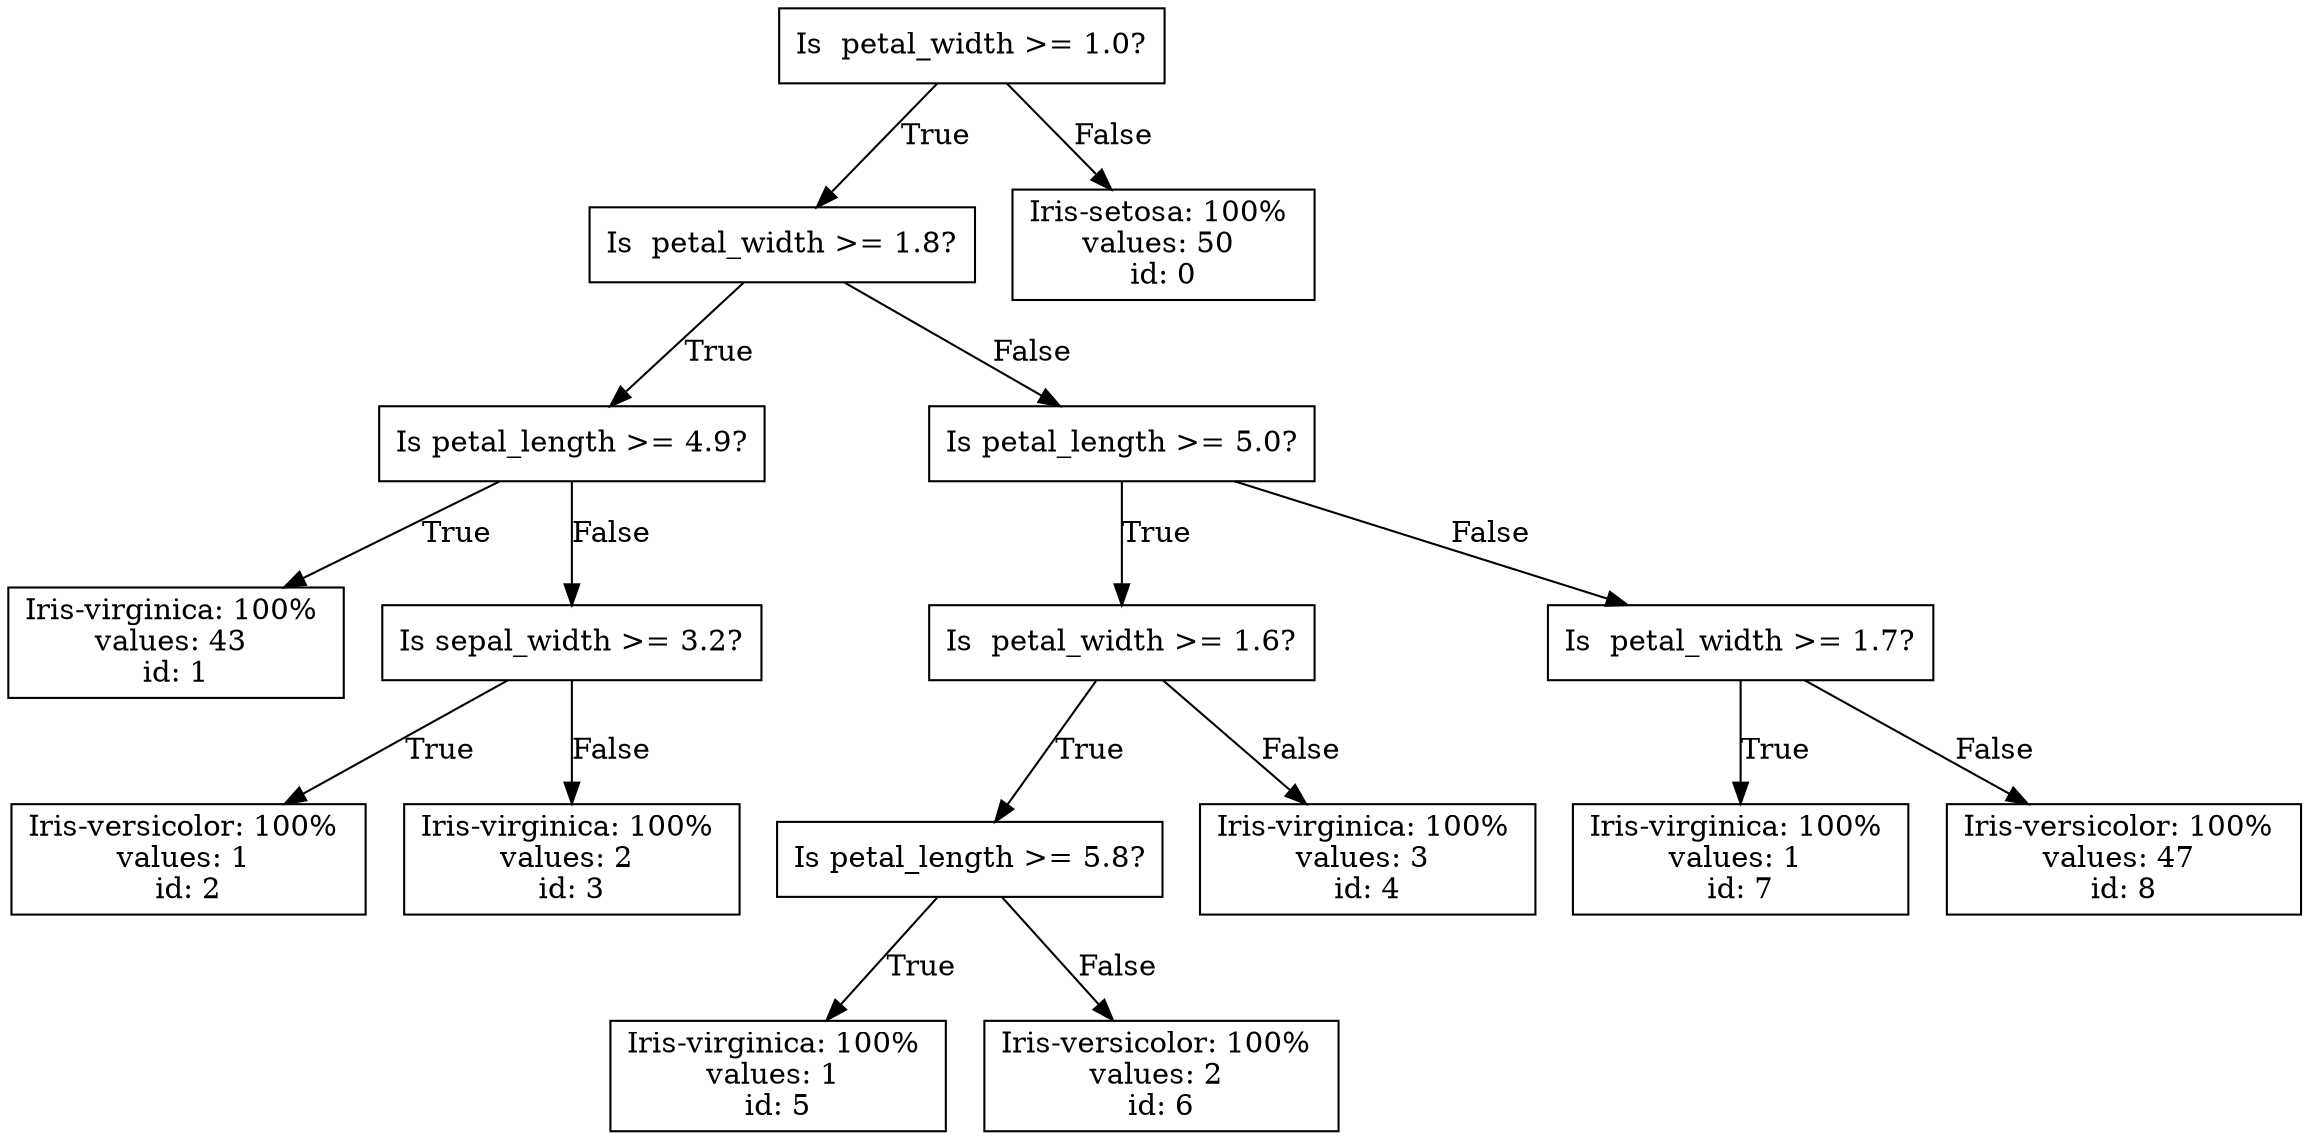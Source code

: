 digraph {
   "Is  petal_width >= 1.0?" [shape=box];
   "Is  petal_width >= 1.0?" -> "Is  petal_width >= 1.8?"[label="True"];
   "Is  petal_width >= 1.0?" -> "Iris-setosa: 100% \nvalues: 50 \nid: 0"[label="False"];
   "Iris-setosa: 100% \nvalues: 50 \nid: 0" [shape=box];
   "Is  petal_width >= 1.8?" [shape=box];
   "Is  petal_width >= 1.8?" -> "Is petal_length >= 4.9?"[label="True"];
   "Is  petal_width >= 1.8?" -> "Is petal_length >= 5.0?"[label="False"];
   "Is petal_length >= 4.9?" [shape=box];
   "Is petal_length >= 4.9?" -> "Iris-virginica: 100% \nvalues: 43 \nid: 1"[label="True"];
   "Iris-virginica: 100% \nvalues: 43 \nid: 1" [shape=box];
   "Is petal_length >= 4.9?" -> "Is sepal_width >= 3.2?"[label="False"];
   "Is sepal_width >= 3.2?" [shape=box];
   "Is sepal_width >= 3.2?" -> "Iris-versicolor: 100% \nvalues: 1 \nid: 2"[label="True"];
   "Iris-versicolor: 100% \nvalues: 1 \nid: 2" [shape=box];
   "Is sepal_width >= 3.2?" -> "Iris-virginica: 100% \nvalues: 2 \nid: 3"[label="False"];
   "Iris-virginica: 100% \nvalues: 2 \nid: 3" [shape=box];
   "Is petal_length >= 5.0?" [shape=box];
   "Is petal_length >= 5.0?" -> "Is  petal_width >= 1.6?"[label="True"];
   "Is petal_length >= 5.0?" -> "Is  petal_width >= 1.7?"[label="False"];
   "Is  petal_width >= 1.6?" [shape=box];
   "Is  petal_width >= 1.6?" -> "Is petal_length >= 5.8?"[label="True"];
   "Is  petal_width >= 1.6?" -> "Iris-virginica: 100% \nvalues: 3 \nid: 4"[label="False"];
   "Iris-virginica: 100% \nvalues: 3 \nid: 4" [shape=box];
   "Is petal_length >= 5.8?" [shape=box];
   "Is petal_length >= 5.8?" -> "Iris-virginica: 100% \nvalues: 1 \nid: 5"[label="True"];
   "Iris-virginica: 100% \nvalues: 1 \nid: 5" [shape=box];
   "Is petal_length >= 5.8?" -> "Iris-versicolor: 100% \nvalues: 2 \nid: 6"[label="False"];
   "Iris-versicolor: 100% \nvalues: 2 \nid: 6" [shape=box];
   "Is  petal_width >= 1.7?" [shape=box];
   "Is  petal_width >= 1.7?" -> "Iris-virginica: 100% \nvalues: 1 \nid: 7"[label="True"];
   "Iris-virginica: 100% \nvalues: 1 \nid: 7" [shape=box];
   "Is  petal_width >= 1.7?" -> "Iris-versicolor: 100% \nvalues: 47 \nid: 8"[label="False"];
   "Iris-versicolor: 100% \nvalues: 47 \nid: 8" [shape=box];
}